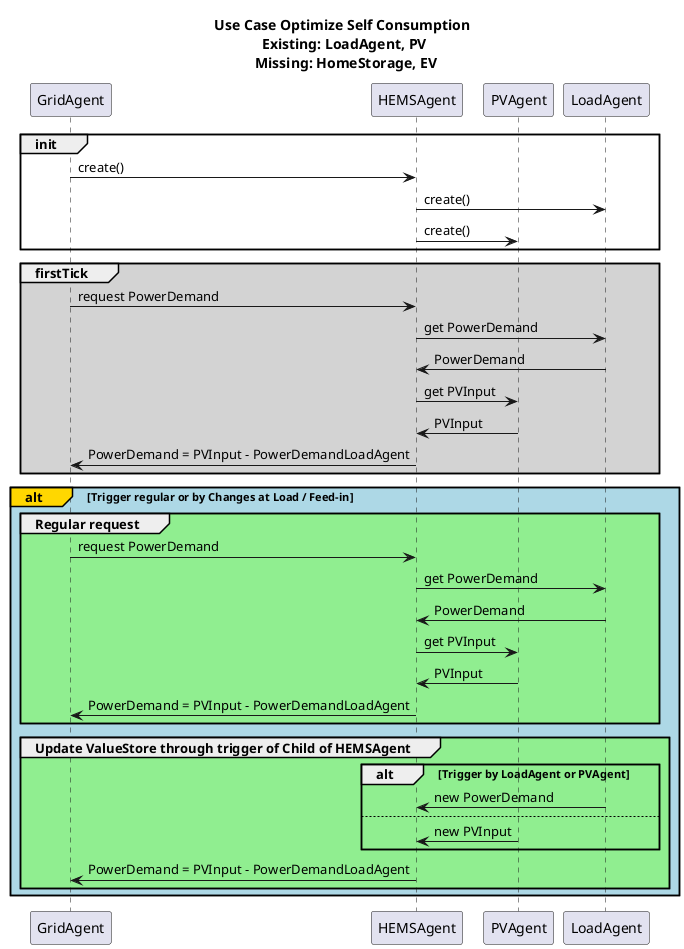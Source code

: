 @startuml
title Use Case Optimize Self Consumption \n Existing: LoadAgent, PV \n Missing: HomeStorage, EV
participant GridAgent
participant HEMSAgent
participant PVAgent
participant LoadAgent

group init
    GridAgent -> HEMSAgent: create()
    HEMSAgent -> LoadAgent: create()
    HEMSAgent -> PVAgent: create()
    end

group #LightGrey firstTick
    GridAgent -> HEMSAgent: request PowerDemand
    HEMSAgent -> LoadAgent: get PowerDemand
    LoadAgent -> HEMSAgent: PowerDemand
    HEMSAgent -> PVAgent: get PVInput
    PVAgent -> HEMSAgent: PVInput
    HEMSAgent -> GridAgent: PowerDemand = PVInput - PowerDemandLoadAgent
    end
alt#Gold #LightBlue Trigger regular or by Changes at Load / Feed-in
group #LightGreen Regular request
    GridAgent -> HEMSAgent: request PowerDemand
    HEMSAgent -> LoadAgent: get PowerDemand
    LoadAgent -> HEMSAgent: PowerDemand
    HEMSAgent -> PVAgent: get PVInput
    PVAgent -> HEMSAgent: PVInput
    HEMSAgent -> GridAgent: PowerDemand = PVInput - PowerDemandLoadAgent
    end
group #LightGreen Update ValueStore through trigger of Child of HEMSAgent
    alt Trigger by LoadAgent or PVAgent
    LoadAgent -> HEMSAgent: new PowerDemand
    else
    PVAgent -> HEMSAgent: new PVInput
    end

    HEMSAgent -> GridAgent: PowerDemand = PVInput - PowerDemandLoadAgent
    end
end
@enduml
